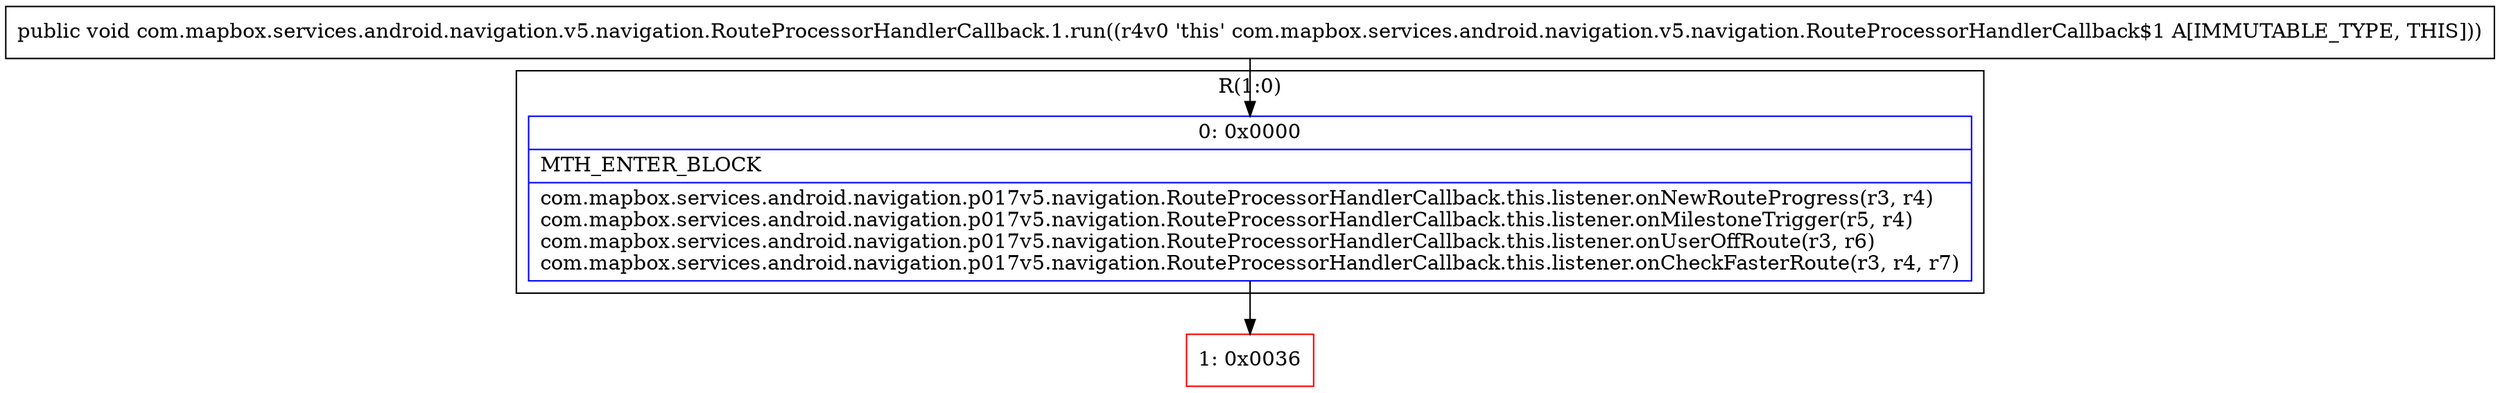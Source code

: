 digraph "CFG forcom.mapbox.services.android.navigation.v5.navigation.RouteProcessorHandlerCallback.1.run()V" {
subgraph cluster_Region_1120571710 {
label = "R(1:0)";
node [shape=record,color=blue];
Node_0 [shape=record,label="{0\:\ 0x0000|MTH_ENTER_BLOCK\l|com.mapbox.services.android.navigation.p017v5.navigation.RouteProcessorHandlerCallback.this.listener.onNewRouteProgress(r3, r4)\lcom.mapbox.services.android.navigation.p017v5.navigation.RouteProcessorHandlerCallback.this.listener.onMilestoneTrigger(r5, r4)\lcom.mapbox.services.android.navigation.p017v5.navigation.RouteProcessorHandlerCallback.this.listener.onUserOffRoute(r3, r6)\lcom.mapbox.services.android.navigation.p017v5.navigation.RouteProcessorHandlerCallback.this.listener.onCheckFasterRoute(r3, r4, r7)\l}"];
}
Node_1 [shape=record,color=red,label="{1\:\ 0x0036}"];
MethodNode[shape=record,label="{public void com.mapbox.services.android.navigation.v5.navigation.RouteProcessorHandlerCallback.1.run((r4v0 'this' com.mapbox.services.android.navigation.v5.navigation.RouteProcessorHandlerCallback$1 A[IMMUTABLE_TYPE, THIS])) }"];
MethodNode -> Node_0;
Node_0 -> Node_1;
}

